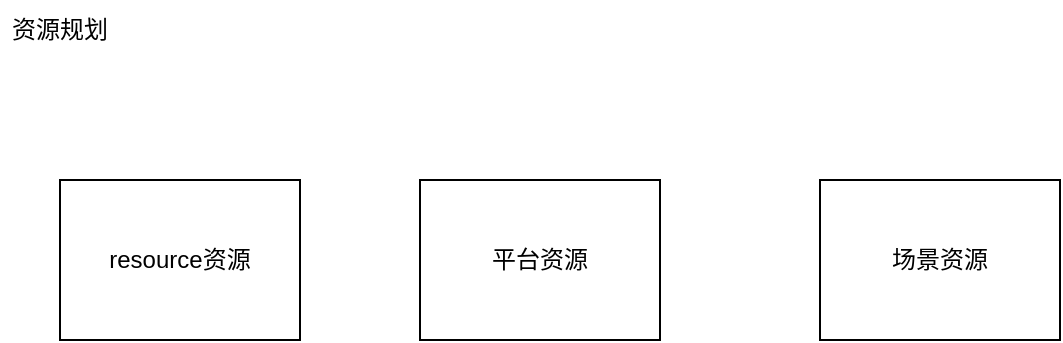 <mxfile version="24.4.10" type="github">
  <diagram name="第 1 页" id="qWSEjrqlG9lbNh9O49ZY">
    <mxGraphModel dx="1434" dy="780" grid="1" gridSize="10" guides="1" tooltips="1" connect="1" arrows="1" fold="1" page="1" pageScale="1" pageWidth="827" pageHeight="1169" math="0" shadow="0">
      <root>
        <mxCell id="0" />
        <mxCell id="1" parent="0" />
        <mxCell id="QgPTOyAoMZViphfC44kg-6" value="resource资源" style="rounded=0;whiteSpace=wrap;html=1;" vertex="1" parent="1">
          <mxGeometry x="90" y="100" width="120" height="80" as="geometry" />
        </mxCell>
        <mxCell id="QgPTOyAoMZViphfC44kg-7" value="资源规划" style="text;html=1;align=center;verticalAlign=middle;whiteSpace=wrap;rounded=0;" vertex="1" parent="1">
          <mxGeometry x="60" y="10" width="60" height="30" as="geometry" />
        </mxCell>
        <mxCell id="QgPTOyAoMZViphfC44kg-8" value="平台资源" style="rounded=0;whiteSpace=wrap;html=1;" vertex="1" parent="1">
          <mxGeometry x="270" y="100" width="120" height="80" as="geometry" />
        </mxCell>
        <mxCell id="QgPTOyAoMZViphfC44kg-9" value="场景资源" style="rounded=0;whiteSpace=wrap;html=1;" vertex="1" parent="1">
          <mxGeometry x="470" y="100" width="120" height="80" as="geometry" />
        </mxCell>
      </root>
    </mxGraphModel>
  </diagram>
</mxfile>
